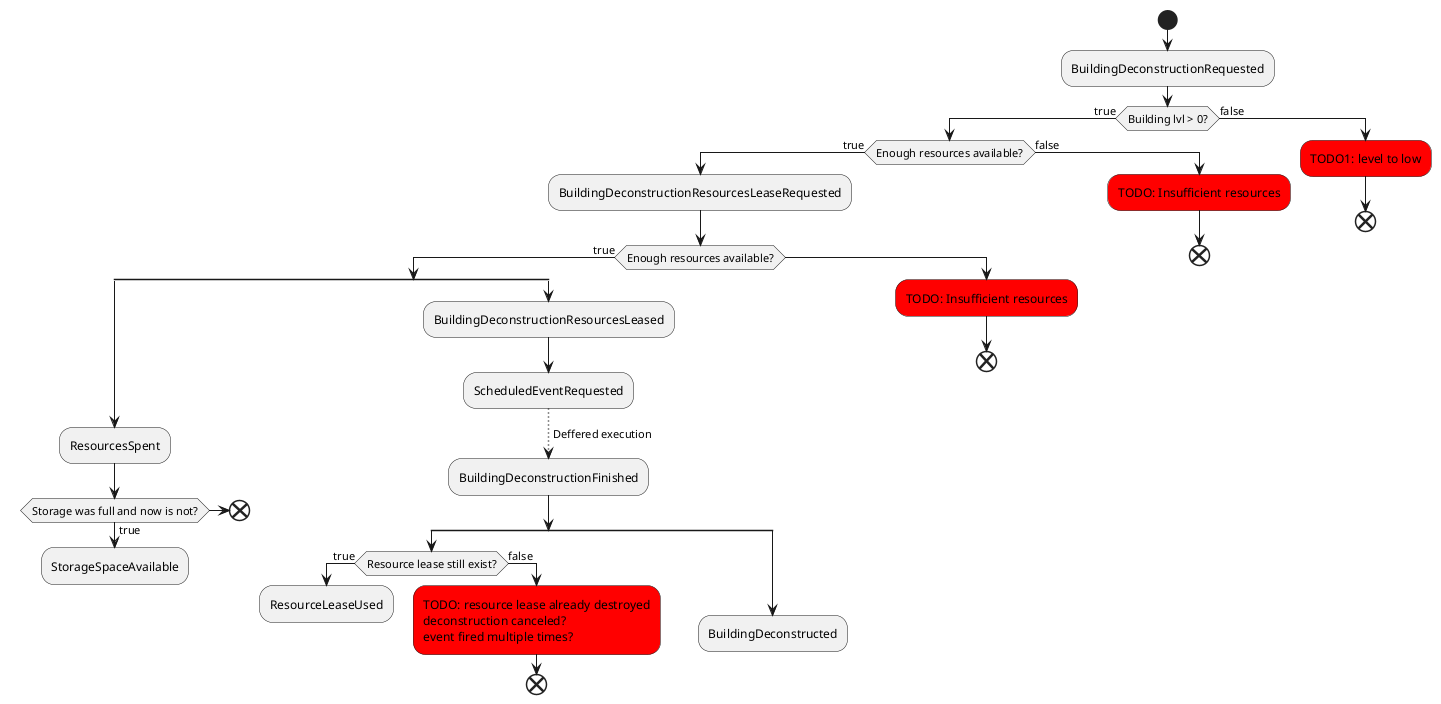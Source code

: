 @startuml

start

:BuildingDeconstructionRequested;
if (Building lvl > 0?) then (true)
    if (Enough resources available?) then (true)
        :BuildingDeconstructionResourcesLeaseRequested;
        if (Enough resources available?) then (true)
        split
            :ResourcesSpent;
            if(Storage was full and now is not?) then (true)
                :StorageSpaceAvailable;
                detach
            else
                end
            endif
        split again
            :BuildingDeconstructionResourcesLeased;
            :ScheduledEventRequested;
            -[dotted]-> Deffered execution;
            :BuildingDeconstructionFinished;
            split
                if (Resource lease still exist?) then (true)
                    :ResourceLeaseUsed;
                    detach
                else (false)
                    #red:TODO: resource lease already destroyed
                    deconstruction canceled?
                    event fired multiple times?;
                    end
                endif
            split again
                :BuildingDeconstructed;
                detach
            end split
        end split
        else
            #red:TODO: Insufficient resources;
            end
        endif
    else (false)
        #red:TODO: Insufficient resources;
        end
    endif
else (false)
    #red:TODO1: level to low;
    end
endif

@enduml
